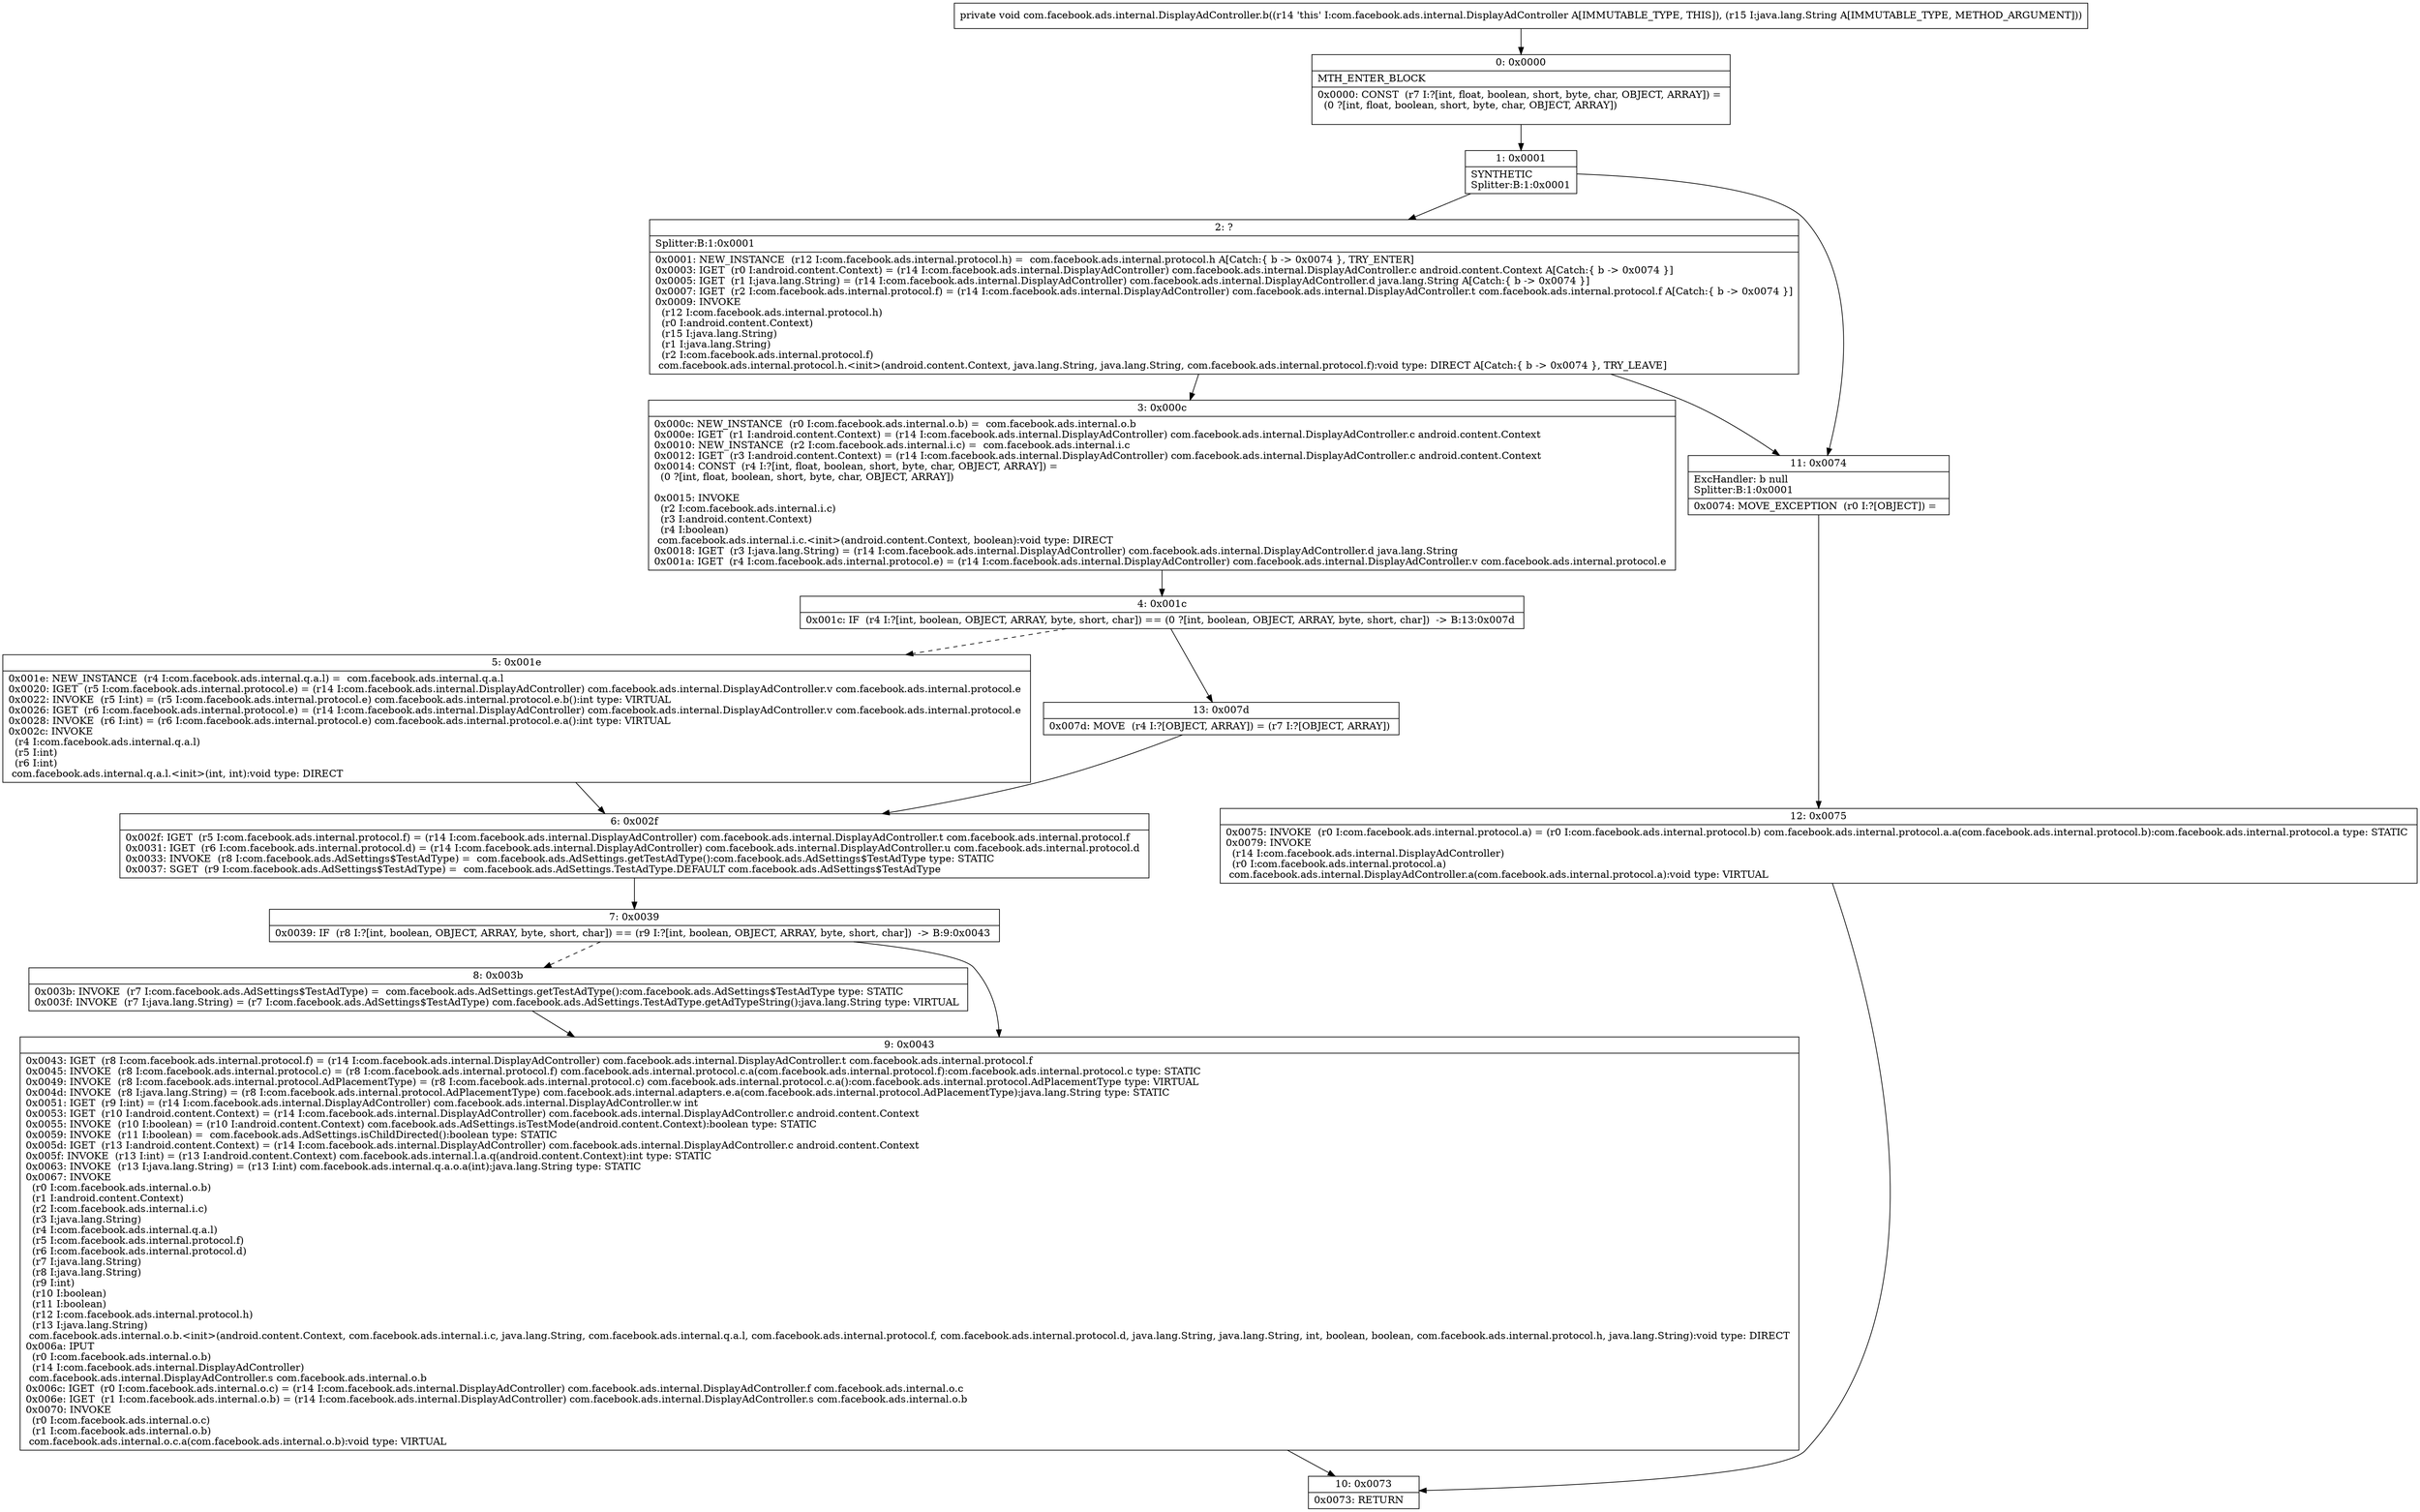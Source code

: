 digraph "CFG forcom.facebook.ads.internal.DisplayAdController.b(Ljava\/lang\/String;)V" {
Node_0 [shape=record,label="{0\:\ 0x0000|MTH_ENTER_BLOCK\l|0x0000: CONST  (r7 I:?[int, float, boolean, short, byte, char, OBJECT, ARRAY]) = \l  (0 ?[int, float, boolean, short, byte, char, OBJECT, ARRAY])\l \l}"];
Node_1 [shape=record,label="{1\:\ 0x0001|SYNTHETIC\lSplitter:B:1:0x0001\l}"];
Node_2 [shape=record,label="{2\:\ ?|Splitter:B:1:0x0001\l|0x0001: NEW_INSTANCE  (r12 I:com.facebook.ads.internal.protocol.h) =  com.facebook.ads.internal.protocol.h A[Catch:\{ b \-\> 0x0074 \}, TRY_ENTER]\l0x0003: IGET  (r0 I:android.content.Context) = (r14 I:com.facebook.ads.internal.DisplayAdController) com.facebook.ads.internal.DisplayAdController.c android.content.Context A[Catch:\{ b \-\> 0x0074 \}]\l0x0005: IGET  (r1 I:java.lang.String) = (r14 I:com.facebook.ads.internal.DisplayAdController) com.facebook.ads.internal.DisplayAdController.d java.lang.String A[Catch:\{ b \-\> 0x0074 \}]\l0x0007: IGET  (r2 I:com.facebook.ads.internal.protocol.f) = (r14 I:com.facebook.ads.internal.DisplayAdController) com.facebook.ads.internal.DisplayAdController.t com.facebook.ads.internal.protocol.f A[Catch:\{ b \-\> 0x0074 \}]\l0x0009: INVOKE  \l  (r12 I:com.facebook.ads.internal.protocol.h)\l  (r0 I:android.content.Context)\l  (r15 I:java.lang.String)\l  (r1 I:java.lang.String)\l  (r2 I:com.facebook.ads.internal.protocol.f)\l com.facebook.ads.internal.protocol.h.\<init\>(android.content.Context, java.lang.String, java.lang.String, com.facebook.ads.internal.protocol.f):void type: DIRECT A[Catch:\{ b \-\> 0x0074 \}, TRY_LEAVE]\l}"];
Node_3 [shape=record,label="{3\:\ 0x000c|0x000c: NEW_INSTANCE  (r0 I:com.facebook.ads.internal.o.b) =  com.facebook.ads.internal.o.b \l0x000e: IGET  (r1 I:android.content.Context) = (r14 I:com.facebook.ads.internal.DisplayAdController) com.facebook.ads.internal.DisplayAdController.c android.content.Context \l0x0010: NEW_INSTANCE  (r2 I:com.facebook.ads.internal.i.c) =  com.facebook.ads.internal.i.c \l0x0012: IGET  (r3 I:android.content.Context) = (r14 I:com.facebook.ads.internal.DisplayAdController) com.facebook.ads.internal.DisplayAdController.c android.content.Context \l0x0014: CONST  (r4 I:?[int, float, boolean, short, byte, char, OBJECT, ARRAY]) = \l  (0 ?[int, float, boolean, short, byte, char, OBJECT, ARRAY])\l \l0x0015: INVOKE  \l  (r2 I:com.facebook.ads.internal.i.c)\l  (r3 I:android.content.Context)\l  (r4 I:boolean)\l com.facebook.ads.internal.i.c.\<init\>(android.content.Context, boolean):void type: DIRECT \l0x0018: IGET  (r3 I:java.lang.String) = (r14 I:com.facebook.ads.internal.DisplayAdController) com.facebook.ads.internal.DisplayAdController.d java.lang.String \l0x001a: IGET  (r4 I:com.facebook.ads.internal.protocol.e) = (r14 I:com.facebook.ads.internal.DisplayAdController) com.facebook.ads.internal.DisplayAdController.v com.facebook.ads.internal.protocol.e \l}"];
Node_4 [shape=record,label="{4\:\ 0x001c|0x001c: IF  (r4 I:?[int, boolean, OBJECT, ARRAY, byte, short, char]) == (0 ?[int, boolean, OBJECT, ARRAY, byte, short, char])  \-\> B:13:0x007d \l}"];
Node_5 [shape=record,label="{5\:\ 0x001e|0x001e: NEW_INSTANCE  (r4 I:com.facebook.ads.internal.q.a.l) =  com.facebook.ads.internal.q.a.l \l0x0020: IGET  (r5 I:com.facebook.ads.internal.protocol.e) = (r14 I:com.facebook.ads.internal.DisplayAdController) com.facebook.ads.internal.DisplayAdController.v com.facebook.ads.internal.protocol.e \l0x0022: INVOKE  (r5 I:int) = (r5 I:com.facebook.ads.internal.protocol.e) com.facebook.ads.internal.protocol.e.b():int type: VIRTUAL \l0x0026: IGET  (r6 I:com.facebook.ads.internal.protocol.e) = (r14 I:com.facebook.ads.internal.DisplayAdController) com.facebook.ads.internal.DisplayAdController.v com.facebook.ads.internal.protocol.e \l0x0028: INVOKE  (r6 I:int) = (r6 I:com.facebook.ads.internal.protocol.e) com.facebook.ads.internal.protocol.e.a():int type: VIRTUAL \l0x002c: INVOKE  \l  (r4 I:com.facebook.ads.internal.q.a.l)\l  (r5 I:int)\l  (r6 I:int)\l com.facebook.ads.internal.q.a.l.\<init\>(int, int):void type: DIRECT \l}"];
Node_6 [shape=record,label="{6\:\ 0x002f|0x002f: IGET  (r5 I:com.facebook.ads.internal.protocol.f) = (r14 I:com.facebook.ads.internal.DisplayAdController) com.facebook.ads.internal.DisplayAdController.t com.facebook.ads.internal.protocol.f \l0x0031: IGET  (r6 I:com.facebook.ads.internal.protocol.d) = (r14 I:com.facebook.ads.internal.DisplayAdController) com.facebook.ads.internal.DisplayAdController.u com.facebook.ads.internal.protocol.d \l0x0033: INVOKE  (r8 I:com.facebook.ads.AdSettings$TestAdType) =  com.facebook.ads.AdSettings.getTestAdType():com.facebook.ads.AdSettings$TestAdType type: STATIC \l0x0037: SGET  (r9 I:com.facebook.ads.AdSettings$TestAdType) =  com.facebook.ads.AdSettings.TestAdType.DEFAULT com.facebook.ads.AdSettings$TestAdType \l}"];
Node_7 [shape=record,label="{7\:\ 0x0039|0x0039: IF  (r8 I:?[int, boolean, OBJECT, ARRAY, byte, short, char]) == (r9 I:?[int, boolean, OBJECT, ARRAY, byte, short, char])  \-\> B:9:0x0043 \l}"];
Node_8 [shape=record,label="{8\:\ 0x003b|0x003b: INVOKE  (r7 I:com.facebook.ads.AdSettings$TestAdType) =  com.facebook.ads.AdSettings.getTestAdType():com.facebook.ads.AdSettings$TestAdType type: STATIC \l0x003f: INVOKE  (r7 I:java.lang.String) = (r7 I:com.facebook.ads.AdSettings$TestAdType) com.facebook.ads.AdSettings.TestAdType.getAdTypeString():java.lang.String type: VIRTUAL \l}"];
Node_9 [shape=record,label="{9\:\ 0x0043|0x0043: IGET  (r8 I:com.facebook.ads.internal.protocol.f) = (r14 I:com.facebook.ads.internal.DisplayAdController) com.facebook.ads.internal.DisplayAdController.t com.facebook.ads.internal.protocol.f \l0x0045: INVOKE  (r8 I:com.facebook.ads.internal.protocol.c) = (r8 I:com.facebook.ads.internal.protocol.f) com.facebook.ads.internal.protocol.c.a(com.facebook.ads.internal.protocol.f):com.facebook.ads.internal.protocol.c type: STATIC \l0x0049: INVOKE  (r8 I:com.facebook.ads.internal.protocol.AdPlacementType) = (r8 I:com.facebook.ads.internal.protocol.c) com.facebook.ads.internal.protocol.c.a():com.facebook.ads.internal.protocol.AdPlacementType type: VIRTUAL \l0x004d: INVOKE  (r8 I:java.lang.String) = (r8 I:com.facebook.ads.internal.protocol.AdPlacementType) com.facebook.ads.internal.adapters.e.a(com.facebook.ads.internal.protocol.AdPlacementType):java.lang.String type: STATIC \l0x0051: IGET  (r9 I:int) = (r14 I:com.facebook.ads.internal.DisplayAdController) com.facebook.ads.internal.DisplayAdController.w int \l0x0053: IGET  (r10 I:android.content.Context) = (r14 I:com.facebook.ads.internal.DisplayAdController) com.facebook.ads.internal.DisplayAdController.c android.content.Context \l0x0055: INVOKE  (r10 I:boolean) = (r10 I:android.content.Context) com.facebook.ads.AdSettings.isTestMode(android.content.Context):boolean type: STATIC \l0x0059: INVOKE  (r11 I:boolean) =  com.facebook.ads.AdSettings.isChildDirected():boolean type: STATIC \l0x005d: IGET  (r13 I:android.content.Context) = (r14 I:com.facebook.ads.internal.DisplayAdController) com.facebook.ads.internal.DisplayAdController.c android.content.Context \l0x005f: INVOKE  (r13 I:int) = (r13 I:android.content.Context) com.facebook.ads.internal.l.a.q(android.content.Context):int type: STATIC \l0x0063: INVOKE  (r13 I:java.lang.String) = (r13 I:int) com.facebook.ads.internal.q.a.o.a(int):java.lang.String type: STATIC \l0x0067: INVOKE  \l  (r0 I:com.facebook.ads.internal.o.b)\l  (r1 I:android.content.Context)\l  (r2 I:com.facebook.ads.internal.i.c)\l  (r3 I:java.lang.String)\l  (r4 I:com.facebook.ads.internal.q.a.l)\l  (r5 I:com.facebook.ads.internal.protocol.f)\l  (r6 I:com.facebook.ads.internal.protocol.d)\l  (r7 I:java.lang.String)\l  (r8 I:java.lang.String)\l  (r9 I:int)\l  (r10 I:boolean)\l  (r11 I:boolean)\l  (r12 I:com.facebook.ads.internal.protocol.h)\l  (r13 I:java.lang.String)\l com.facebook.ads.internal.o.b.\<init\>(android.content.Context, com.facebook.ads.internal.i.c, java.lang.String, com.facebook.ads.internal.q.a.l, com.facebook.ads.internal.protocol.f, com.facebook.ads.internal.protocol.d, java.lang.String, java.lang.String, int, boolean, boolean, com.facebook.ads.internal.protocol.h, java.lang.String):void type: DIRECT \l0x006a: IPUT  \l  (r0 I:com.facebook.ads.internal.o.b)\l  (r14 I:com.facebook.ads.internal.DisplayAdController)\l com.facebook.ads.internal.DisplayAdController.s com.facebook.ads.internal.o.b \l0x006c: IGET  (r0 I:com.facebook.ads.internal.o.c) = (r14 I:com.facebook.ads.internal.DisplayAdController) com.facebook.ads.internal.DisplayAdController.f com.facebook.ads.internal.o.c \l0x006e: IGET  (r1 I:com.facebook.ads.internal.o.b) = (r14 I:com.facebook.ads.internal.DisplayAdController) com.facebook.ads.internal.DisplayAdController.s com.facebook.ads.internal.o.b \l0x0070: INVOKE  \l  (r0 I:com.facebook.ads.internal.o.c)\l  (r1 I:com.facebook.ads.internal.o.b)\l com.facebook.ads.internal.o.c.a(com.facebook.ads.internal.o.b):void type: VIRTUAL \l}"];
Node_10 [shape=record,label="{10\:\ 0x0073|0x0073: RETURN   \l}"];
Node_11 [shape=record,label="{11\:\ 0x0074|ExcHandler: b null\lSplitter:B:1:0x0001\l|0x0074: MOVE_EXCEPTION  (r0 I:?[OBJECT]) =  \l}"];
Node_12 [shape=record,label="{12\:\ 0x0075|0x0075: INVOKE  (r0 I:com.facebook.ads.internal.protocol.a) = (r0 I:com.facebook.ads.internal.protocol.b) com.facebook.ads.internal.protocol.a.a(com.facebook.ads.internal.protocol.b):com.facebook.ads.internal.protocol.a type: STATIC \l0x0079: INVOKE  \l  (r14 I:com.facebook.ads.internal.DisplayAdController)\l  (r0 I:com.facebook.ads.internal.protocol.a)\l com.facebook.ads.internal.DisplayAdController.a(com.facebook.ads.internal.protocol.a):void type: VIRTUAL \l}"];
Node_13 [shape=record,label="{13\:\ 0x007d|0x007d: MOVE  (r4 I:?[OBJECT, ARRAY]) = (r7 I:?[OBJECT, ARRAY]) \l}"];
MethodNode[shape=record,label="{private void com.facebook.ads.internal.DisplayAdController.b((r14 'this' I:com.facebook.ads.internal.DisplayAdController A[IMMUTABLE_TYPE, THIS]), (r15 I:java.lang.String A[IMMUTABLE_TYPE, METHOD_ARGUMENT])) }"];
MethodNode -> Node_0;
Node_0 -> Node_1;
Node_1 -> Node_2;
Node_1 -> Node_11;
Node_2 -> Node_3;
Node_2 -> Node_11;
Node_3 -> Node_4;
Node_4 -> Node_5[style=dashed];
Node_4 -> Node_13;
Node_5 -> Node_6;
Node_6 -> Node_7;
Node_7 -> Node_8[style=dashed];
Node_7 -> Node_9;
Node_8 -> Node_9;
Node_9 -> Node_10;
Node_11 -> Node_12;
Node_12 -> Node_10;
Node_13 -> Node_6;
}

